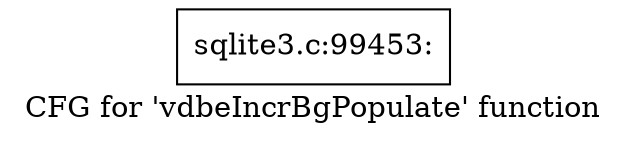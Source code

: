 digraph "CFG for 'vdbeIncrBgPopulate' function" {
	label="CFG for 'vdbeIncrBgPopulate' function";

	Node0x55c0f781f400 [shape=record,label="{sqlite3.c:99453:}"];
}

